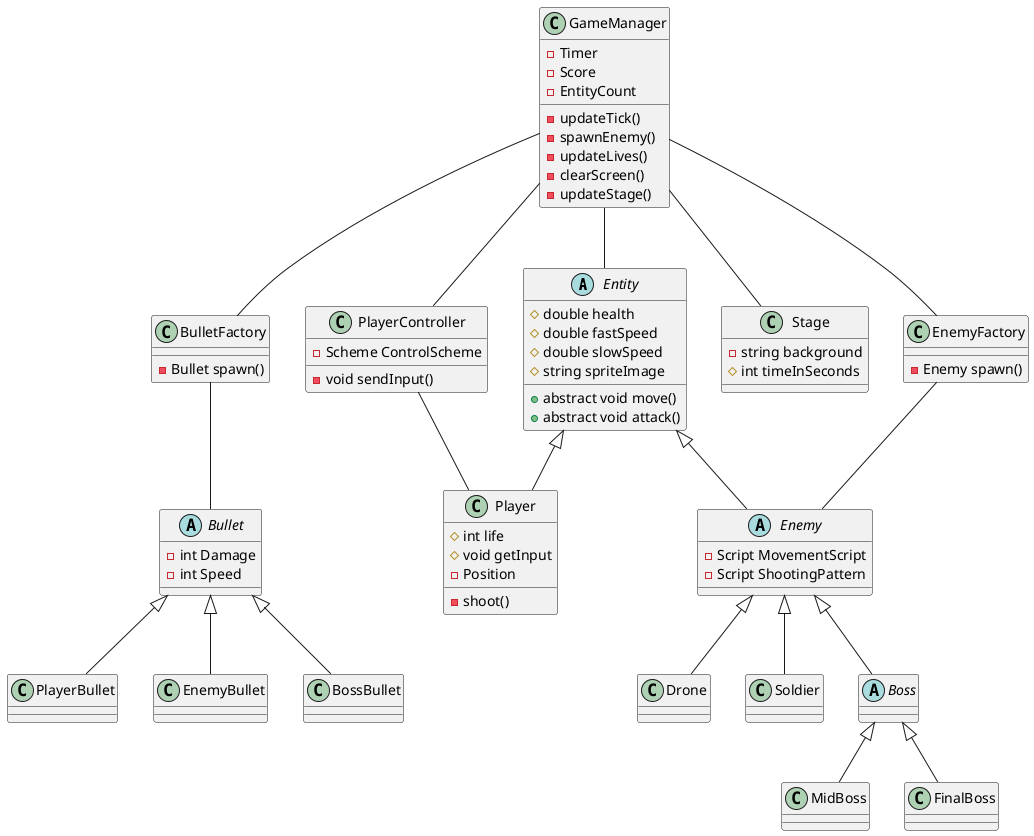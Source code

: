 @startuml
/'
Private   :  -
Protected :  #
public    :  + 
'/
abstract Entity
Entity : #double health
Entity : #double fastSpeed 
Entity : #double slowSpeed 
Entity : #string spriteImage

Entity : +abstract void move()
Entity : +abstract void attack()

'--- God Class ---'
class GameManager
GameManager -- PlayerController
GameManager -- Entity
GameManager -- BulletFactory
GameManager -- Stage
GameManager : -Timer
GameManager : -Score
GameManager : -EntityCount
GameManager : -updateTick()
GameManager -- EnemyFactory
GameManager : -spawnEnemy()
GameManager : -updateLives()
GameManager : -clearScreen()
GameManager : -updateStage()

'--- Player Stuff ---'
class Player 
Entity <|-- Player 
Player : #int life
Player : #void getInput
Player : -Position
Player : -shoot()


class PlayerController
PlayerController -- Player
PlayerController : -Scheme ControlScheme 
PlayerController : -void sendInput()
'--- Enemy Stuff ---'
abstract Enemy
Entity <|-- Enemy
Enemy : -Script MovementScript
Enemy : -Script ShootingPattern

class Drone
Enemy <|-- Drone

class Soldier
Enemy <|-- Soldier

abstract Boss
Enemy <|-- Boss

class MidBoss
Boss <|-- MidBoss

class FinalBoss
Boss <|-- FinalBoss

'--- Bullet Stuff ---'
abstract Bullet
BulletFactory -- Bullet
Bullet : -int Damage
Bullet : -int Speed

class PlayerBullet
Bullet <|-- PlayerBullet

class EnemyBullet
Bullet <|-- EnemyBullet

class BossBullet
Bullet <|-- BossBullet

'--- Factory Stuff ---'
class BulletFactory
BulletFactory : -Bullet spawn()

class EnemyFactory
EnemyFactory -- Enemy
EnemyFactory : -Enemy spawn()

'--- Stage Stuff ---'
class Stage
Stage : -string background
Stage : #int timeInSeconds 

@enduml